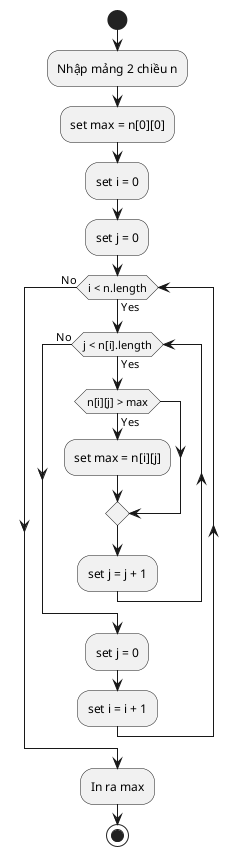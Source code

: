 @startuml 12a
start
:Nhập mảng 2 chiều n;
:set max = n[0][0];
:set i = 0;
:set j = 0;
while (i < n.length) is (Yes)
    while (j < n[i].length) is (Yes)
        if (n[i][j] > max) then (Yes)
            :set max = n[i][j];
        endif
        :set j = j + 1;
    endwhile (No)
    :set j = 0;
    :set i = i + 1;
endwhile (No)
:In ra max;
stop
@enduml
